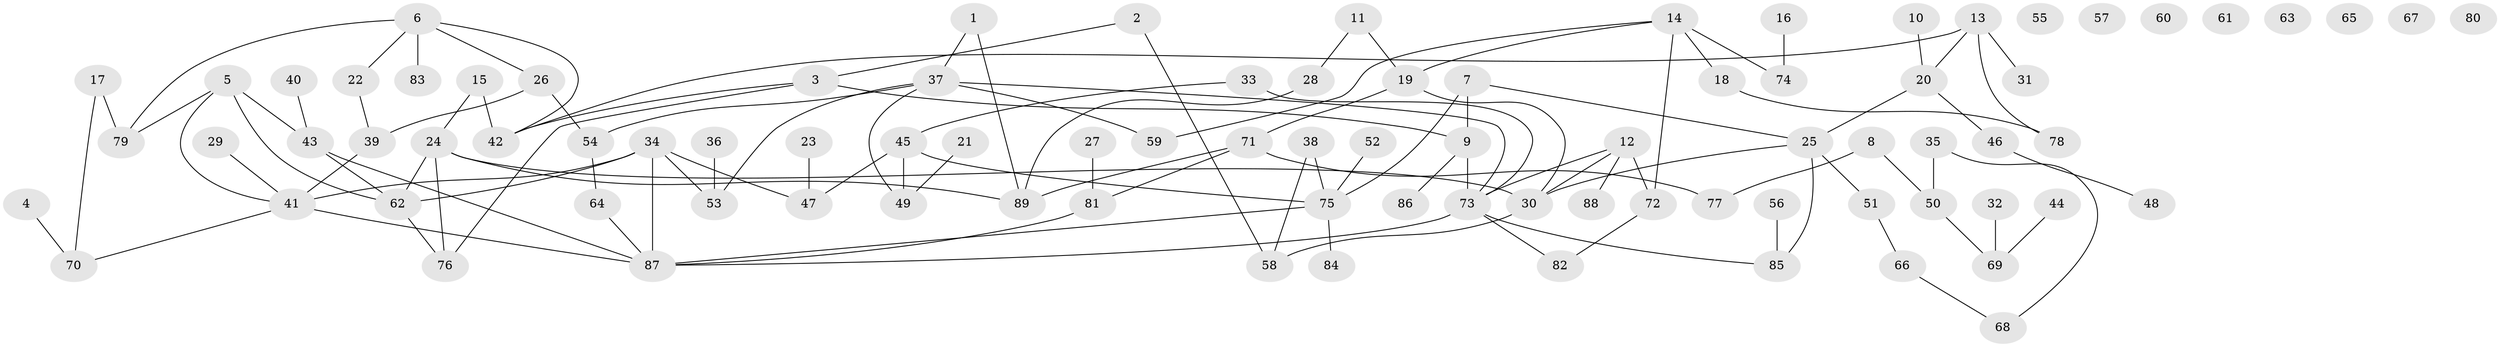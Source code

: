 // coarse degree distribution, {8: 0.05, 6: 0.2, 9: 0.05, 1: 0.2, 4: 0.1, 3: 0.05, 5: 0.1, 2: 0.25}
// Generated by graph-tools (version 1.1) at 2025/48/03/04/25 22:48:17]
// undirected, 89 vertices, 113 edges
graph export_dot {
  node [color=gray90,style=filled];
  1;
  2;
  3;
  4;
  5;
  6;
  7;
  8;
  9;
  10;
  11;
  12;
  13;
  14;
  15;
  16;
  17;
  18;
  19;
  20;
  21;
  22;
  23;
  24;
  25;
  26;
  27;
  28;
  29;
  30;
  31;
  32;
  33;
  34;
  35;
  36;
  37;
  38;
  39;
  40;
  41;
  42;
  43;
  44;
  45;
  46;
  47;
  48;
  49;
  50;
  51;
  52;
  53;
  54;
  55;
  56;
  57;
  58;
  59;
  60;
  61;
  62;
  63;
  64;
  65;
  66;
  67;
  68;
  69;
  70;
  71;
  72;
  73;
  74;
  75;
  76;
  77;
  78;
  79;
  80;
  81;
  82;
  83;
  84;
  85;
  86;
  87;
  88;
  89;
  1 -- 37;
  1 -- 89;
  2 -- 3;
  2 -- 58;
  3 -- 9;
  3 -- 42;
  3 -- 76;
  4 -- 70;
  5 -- 41;
  5 -- 43;
  5 -- 62;
  5 -- 79;
  6 -- 22;
  6 -- 26;
  6 -- 42;
  6 -- 79;
  6 -- 83;
  7 -- 9;
  7 -- 25;
  7 -- 75;
  8 -- 50;
  8 -- 77;
  9 -- 73;
  9 -- 86;
  10 -- 20;
  11 -- 19;
  11 -- 28;
  12 -- 30;
  12 -- 72;
  12 -- 73;
  12 -- 88;
  13 -- 20;
  13 -- 31;
  13 -- 42;
  13 -- 78;
  14 -- 18;
  14 -- 19;
  14 -- 59;
  14 -- 72;
  14 -- 74;
  15 -- 24;
  15 -- 42;
  16 -- 74;
  17 -- 70;
  17 -- 79;
  18 -- 78;
  19 -- 30;
  19 -- 71;
  20 -- 25;
  20 -- 46;
  21 -- 49;
  22 -- 39;
  23 -- 47;
  24 -- 30;
  24 -- 62;
  24 -- 76;
  24 -- 89;
  25 -- 30;
  25 -- 51;
  25 -- 85;
  26 -- 39;
  26 -- 54;
  27 -- 81;
  28 -- 89;
  29 -- 41;
  30 -- 58;
  32 -- 69;
  33 -- 45;
  33 -- 73;
  34 -- 41;
  34 -- 47;
  34 -- 53;
  34 -- 62;
  34 -- 87;
  35 -- 50;
  35 -- 68;
  36 -- 53;
  37 -- 49;
  37 -- 53;
  37 -- 54;
  37 -- 59;
  37 -- 73;
  38 -- 58;
  38 -- 75;
  39 -- 41;
  40 -- 43;
  41 -- 70;
  41 -- 87;
  43 -- 62;
  43 -- 87;
  44 -- 69;
  45 -- 47;
  45 -- 49;
  45 -- 75;
  46 -- 48;
  50 -- 69;
  51 -- 66;
  52 -- 75;
  54 -- 64;
  56 -- 85;
  62 -- 76;
  64 -- 87;
  66 -- 68;
  71 -- 77;
  71 -- 81;
  71 -- 89;
  72 -- 82;
  73 -- 82;
  73 -- 85;
  73 -- 87;
  75 -- 84;
  75 -- 87;
  81 -- 87;
}
